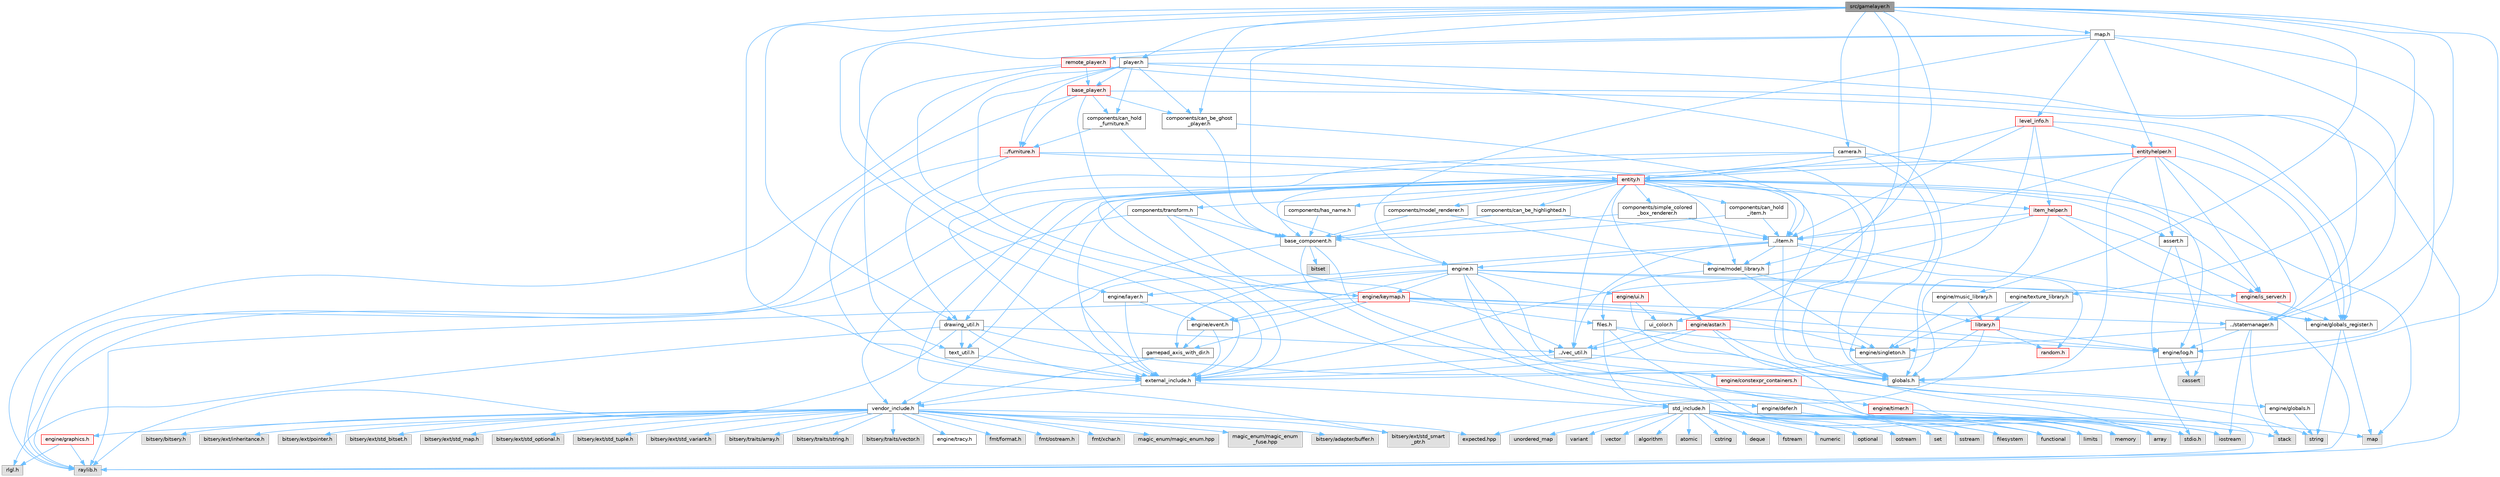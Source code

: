 digraph "src/gamelayer.h"
{
 // LATEX_PDF_SIZE
  bgcolor="transparent";
  edge [fontname=Helvetica,fontsize=10,labelfontname=Helvetica,labelfontsize=10];
  node [fontname=Helvetica,fontsize=10,shape=box,height=0.2,width=0.4];
  Node1 [label="src/gamelayer.h",height=0.2,width=0.4,color="gray40", fillcolor="grey60", style="filled", fontcolor="black",tooltip=" "];
  Node1 -> Node2 [color="steelblue1",style="solid"];
  Node2 [label="components/can_be_ghost\l_player.h",height=0.2,width=0.4,color="grey40", fillcolor="white", style="filled",URL="$d1/d8a/can__be__ghost__player_8h.html",tooltip=" "];
  Node2 -> Node3 [color="steelblue1",style="solid"];
  Node3 [label="../item.h",height=0.2,width=0.4,color="grey40", fillcolor="white", style="filled",URL="$df/d1f/item_8h.html",tooltip=" "];
  Node3 -> Node4 [color="steelblue1",style="solid"];
  Node4 [label="external_include.h",height=0.2,width=0.4,color="grey40", fillcolor="white", style="filled",URL="$d7/daf/external__include_8h.html",tooltip=" "];
  Node4 -> Node5 [color="steelblue1",style="solid"];
  Node5 [label="std_include.h",height=0.2,width=0.4,color="grey40", fillcolor="white", style="filled",URL="$d4/dae/std__include_8h.html",tooltip=" "];
  Node5 -> Node6 [color="steelblue1",style="solid"];
  Node6 [label="stdio.h",height=0.2,width=0.4,color="grey60", fillcolor="#E0E0E0", style="filled",tooltip=" "];
  Node5 -> Node7 [color="steelblue1",style="solid"];
  Node7 [label="algorithm",height=0.2,width=0.4,color="grey60", fillcolor="#E0E0E0", style="filled",tooltip=" "];
  Node5 -> Node8 [color="steelblue1",style="solid"];
  Node8 [label="array",height=0.2,width=0.4,color="grey60", fillcolor="#E0E0E0", style="filled",tooltip=" "];
  Node5 -> Node9 [color="steelblue1",style="solid"];
  Node9 [label="atomic",height=0.2,width=0.4,color="grey60", fillcolor="#E0E0E0", style="filled",tooltip=" "];
  Node5 -> Node10 [color="steelblue1",style="solid"];
  Node10 [label="cstring",height=0.2,width=0.4,color="grey60", fillcolor="#E0E0E0", style="filled",tooltip=" "];
  Node5 -> Node11 [color="steelblue1",style="solid"];
  Node11 [label="deque",height=0.2,width=0.4,color="grey60", fillcolor="#E0E0E0", style="filled",tooltip=" "];
  Node5 -> Node12 [color="steelblue1",style="solid"];
  Node12 [label="filesystem",height=0.2,width=0.4,color="grey60", fillcolor="#E0E0E0", style="filled",tooltip=" "];
  Node5 -> Node13 [color="steelblue1",style="solid"];
  Node13 [label="fstream",height=0.2,width=0.4,color="grey60", fillcolor="#E0E0E0", style="filled",tooltip=" "];
  Node5 -> Node14 [color="steelblue1",style="solid"];
  Node14 [label="functional",height=0.2,width=0.4,color="grey60", fillcolor="#E0E0E0", style="filled",tooltip=" "];
  Node5 -> Node15 [color="steelblue1",style="solid"];
  Node15 [label="iostream",height=0.2,width=0.4,color="grey60", fillcolor="#E0E0E0", style="filled",tooltip=" "];
  Node5 -> Node16 [color="steelblue1",style="solid"];
  Node16 [label="limits",height=0.2,width=0.4,color="grey60", fillcolor="#E0E0E0", style="filled",tooltip=" "];
  Node5 -> Node17 [color="steelblue1",style="solid"];
  Node17 [label="map",height=0.2,width=0.4,color="grey60", fillcolor="#E0E0E0", style="filled",tooltip=" "];
  Node5 -> Node18 [color="steelblue1",style="solid"];
  Node18 [label="memory",height=0.2,width=0.4,color="grey60", fillcolor="#E0E0E0", style="filled",tooltip=" "];
  Node5 -> Node19 [color="steelblue1",style="solid"];
  Node19 [label="numeric",height=0.2,width=0.4,color="grey60", fillcolor="#E0E0E0", style="filled",tooltip=" "];
  Node5 -> Node20 [color="steelblue1",style="solid"];
  Node20 [label="optional",height=0.2,width=0.4,color="grey60", fillcolor="#E0E0E0", style="filled",tooltip=" "];
  Node5 -> Node21 [color="steelblue1",style="solid"];
  Node21 [label="ostream",height=0.2,width=0.4,color="grey60", fillcolor="#E0E0E0", style="filled",tooltip=" "];
  Node5 -> Node22 [color="steelblue1",style="solid"];
  Node22 [label="set",height=0.2,width=0.4,color="grey60", fillcolor="#E0E0E0", style="filled",tooltip=" "];
  Node5 -> Node23 [color="steelblue1",style="solid"];
  Node23 [label="sstream",height=0.2,width=0.4,color="grey60", fillcolor="#E0E0E0", style="filled",tooltip=" "];
  Node5 -> Node24 [color="steelblue1",style="solid"];
  Node24 [label="stack",height=0.2,width=0.4,color="grey60", fillcolor="#E0E0E0", style="filled",tooltip=" "];
  Node5 -> Node25 [color="steelblue1",style="solid"];
  Node25 [label="unordered_map",height=0.2,width=0.4,color="grey60", fillcolor="#E0E0E0", style="filled",tooltip=" "];
  Node5 -> Node26 [color="steelblue1",style="solid"];
  Node26 [label="variant",height=0.2,width=0.4,color="grey60", fillcolor="#E0E0E0", style="filled",tooltip=" "];
  Node5 -> Node27 [color="steelblue1",style="solid"];
  Node27 [label="vector",height=0.2,width=0.4,color="grey60", fillcolor="#E0E0E0", style="filled",tooltip=" "];
  Node4 -> Node28 [color="steelblue1",style="solid"];
  Node28 [label="vendor_include.h",height=0.2,width=0.4,color="grey40", fillcolor="white", style="filled",URL="$d6/dba/vendor__include_8h.html",tooltip=" "];
  Node28 -> Node29 [color="steelblue1",style="solid"];
  Node29 [label="engine/graphics.h",height=0.2,width=0.4,color="red", fillcolor="#FFF0F0", style="filled",URL="$d7/d04/graphics_8h.html",tooltip=" "];
  Node29 -> Node30 [color="steelblue1",style="solid"];
  Node30 [label="raylib.h",height=0.2,width=0.4,color="grey60", fillcolor="#E0E0E0", style="filled",tooltip=" "];
  Node29 -> Node31 [color="steelblue1",style="solid"];
  Node31 [label="rlgl.h",height=0.2,width=0.4,color="grey60", fillcolor="#E0E0E0", style="filled",tooltip=" "];
  Node28 -> Node33 [color="steelblue1",style="solid"];
  Node33 [label="fmt/format.h",height=0.2,width=0.4,color="grey60", fillcolor="#E0E0E0", style="filled",tooltip=" "];
  Node28 -> Node34 [color="steelblue1",style="solid"];
  Node34 [label="fmt/ostream.h",height=0.2,width=0.4,color="grey60", fillcolor="#E0E0E0", style="filled",tooltip=" "];
  Node28 -> Node35 [color="steelblue1",style="solid"];
  Node35 [label="fmt/xchar.h",height=0.2,width=0.4,color="grey60", fillcolor="#E0E0E0", style="filled",tooltip=" "];
  Node28 -> Node36 [color="steelblue1",style="solid"];
  Node36 [label="expected.hpp",height=0.2,width=0.4,color="grey60", fillcolor="#E0E0E0", style="filled",tooltip=" "];
  Node28 -> Node37 [color="steelblue1",style="solid"];
  Node37 [label="magic_enum/magic_enum.hpp",height=0.2,width=0.4,color="grey60", fillcolor="#E0E0E0", style="filled",tooltip=" "];
  Node28 -> Node38 [color="steelblue1",style="solid"];
  Node38 [label="magic_enum/magic_enum\l_fuse.hpp",height=0.2,width=0.4,color="grey60", fillcolor="#E0E0E0", style="filled",tooltip=" "];
  Node28 -> Node39 [color="steelblue1",style="solid"];
  Node39 [label="bitsery/adapter/buffer.h",height=0.2,width=0.4,color="grey60", fillcolor="#E0E0E0", style="filled",tooltip=" "];
  Node28 -> Node40 [color="steelblue1",style="solid"];
  Node40 [label="bitsery/bitsery.h",height=0.2,width=0.4,color="grey60", fillcolor="#E0E0E0", style="filled",tooltip=" "];
  Node28 -> Node41 [color="steelblue1",style="solid"];
  Node41 [label="bitsery/ext/inheritance.h",height=0.2,width=0.4,color="grey60", fillcolor="#E0E0E0", style="filled",tooltip=" "];
  Node28 -> Node42 [color="steelblue1",style="solid"];
  Node42 [label="bitsery/ext/pointer.h",height=0.2,width=0.4,color="grey60", fillcolor="#E0E0E0", style="filled",tooltip=" "];
  Node28 -> Node43 [color="steelblue1",style="solid"];
  Node43 [label="bitsery/ext/std_bitset.h",height=0.2,width=0.4,color="grey60", fillcolor="#E0E0E0", style="filled",tooltip=" "];
  Node28 -> Node44 [color="steelblue1",style="solid"];
  Node44 [label="bitsery/ext/std_map.h",height=0.2,width=0.4,color="grey60", fillcolor="#E0E0E0", style="filled",tooltip=" "];
  Node28 -> Node45 [color="steelblue1",style="solid"];
  Node45 [label="bitsery/ext/std_optional.h",height=0.2,width=0.4,color="grey60", fillcolor="#E0E0E0", style="filled",tooltip=" "];
  Node28 -> Node46 [color="steelblue1",style="solid"];
  Node46 [label="bitsery/ext/std_smart\l_ptr.h",height=0.2,width=0.4,color="grey60", fillcolor="#E0E0E0", style="filled",tooltip=" "];
  Node28 -> Node47 [color="steelblue1",style="solid"];
  Node47 [label="bitsery/ext/std_tuple.h",height=0.2,width=0.4,color="grey60", fillcolor="#E0E0E0", style="filled",tooltip=" "];
  Node28 -> Node48 [color="steelblue1",style="solid"];
  Node48 [label="bitsery/ext/std_variant.h",height=0.2,width=0.4,color="grey60", fillcolor="#E0E0E0", style="filled",tooltip=" "];
  Node28 -> Node49 [color="steelblue1",style="solid"];
  Node49 [label="bitsery/traits/array.h",height=0.2,width=0.4,color="grey60", fillcolor="#E0E0E0", style="filled",tooltip=" "];
  Node28 -> Node50 [color="steelblue1",style="solid"];
  Node50 [label="bitsery/traits/string.h",height=0.2,width=0.4,color="grey60", fillcolor="#E0E0E0", style="filled",tooltip=" "];
  Node28 -> Node51 [color="steelblue1",style="solid"];
  Node51 [label="bitsery/traits/vector.h",height=0.2,width=0.4,color="grey60", fillcolor="#E0E0E0", style="filled",tooltip=" "];
  Node28 -> Node52 [color="steelblue1",style="solid"];
  Node52 [label="engine/tracy.h",height=0.2,width=0.4,color="grey40", fillcolor="white", style="filled",URL="$d6/d15/tracy_8h.html",tooltip=" "];
  Node3 -> Node53 [color="steelblue1",style="solid"];
  Node53 [label="engine.h",height=0.2,width=0.4,color="grey40", fillcolor="white", style="filled",URL="$d1/d55/engine_8h.html",tooltip=" "];
  Node53 -> Node54 [color="steelblue1",style="solid"];
  Node54 [label="engine/constexpr_containers.h",height=0.2,width=0.4,color="red", fillcolor="#FFF0F0", style="filled",URL="$d3/dc4/constexpr__containers_8h.html",tooltip=" "];
  Node54 -> Node8 [color="steelblue1",style="solid"];
  Node53 -> Node57 [color="steelblue1",style="solid"];
  Node57 [label="engine/defer.h",height=0.2,width=0.4,color="grey40", fillcolor="white", style="filled",URL="$db/df4/defer_8h.html",tooltip=" "];
  Node57 -> Node14 [color="steelblue1",style="solid"];
  Node57 -> Node18 [color="steelblue1",style="solid"];
  Node53 -> Node58 [color="steelblue1",style="solid"];
  Node58 [label="engine/event.h",height=0.2,width=0.4,color="grey40", fillcolor="white", style="filled",URL="$dd/d20/event_8h.html",tooltip=" "];
  Node58 -> Node4 [color="steelblue1",style="solid"];
  Node58 -> Node59 [color="steelblue1",style="solid"];
  Node59 [label="gamepad_axis_with_dir.h",height=0.2,width=0.4,color="grey40", fillcolor="white", style="filled",URL="$db/d29/gamepad__axis__with__dir_8h.html",tooltip=" "];
  Node59 -> Node28 [color="steelblue1",style="solid"];
  Node53 -> Node59 [color="steelblue1",style="solid"];
  Node53 -> Node60 [color="steelblue1",style="solid"];
  Node60 [label="engine/globals_register.h",height=0.2,width=0.4,color="grey40", fillcolor="white", style="filled",URL="$db/da1/globals__register_8h.html",tooltip=" "];
  Node60 -> Node17 [color="steelblue1",style="solid"];
  Node60 -> Node61 [color="steelblue1",style="solid"];
  Node61 [label="string",height=0.2,width=0.4,color="grey60", fillcolor="#E0E0E0", style="filled",tooltip=" "];
  Node53 -> Node62 [color="steelblue1",style="solid"];
  Node62 [label="engine/is_server.h",height=0.2,width=0.4,color="red", fillcolor="#FFF0F0", style="filled",URL="$d6/db9/is__server_8h.html",tooltip=" "];
  Node62 -> Node60 [color="steelblue1",style="solid"];
  Node53 -> Node64 [color="steelblue1",style="solid"];
  Node64 [label="engine/keymap.h",height=0.2,width=0.4,color="red", fillcolor="#FFF0F0", style="filled",URL="$da/d9a/keymap_8h.html",tooltip=" "];
  Node64 -> Node30 [color="steelblue1",style="solid"];
  Node64 -> Node66 [color="steelblue1",style="solid"];
  Node66 [label="../statemanager.h",height=0.2,width=0.4,color="grey40", fillcolor="white", style="filled",URL="$d2/d5f/statemanager_8h.html",tooltip=" "];
  Node66 -> Node15 [color="steelblue1",style="solid"];
  Node66 -> Node24 [color="steelblue1",style="solid"];
  Node66 -> Node67 [color="steelblue1",style="solid"];
  Node67 [label="engine/log.h",height=0.2,width=0.4,color="grey40", fillcolor="white", style="filled",URL="$d7/d7f/log_8h.html",tooltip=" "];
  Node67 -> Node68 [color="steelblue1",style="solid"];
  Node68 [label="cassert",height=0.2,width=0.4,color="grey60", fillcolor="#E0E0E0", style="filled",tooltip=" "];
  Node66 -> Node69 [color="steelblue1",style="solid"];
  Node69 [label="engine/singleton.h",height=0.2,width=0.4,color="grey40", fillcolor="white", style="filled",URL="$d4/d0b/singleton_8h.html",tooltip=" "];
  Node64 -> Node74 [color="steelblue1",style="solid"];
  Node74 [label="files.h",height=0.2,width=0.4,color="grey40", fillcolor="white", style="filled",URL="$dd/d20/files_8h.html",tooltip=" "];
  Node74 -> Node12 [color="steelblue1",style="solid"];
  Node74 -> Node14 [color="steelblue1",style="solid"];
  Node74 -> Node61 [color="steelblue1",style="solid"];
  Node74 -> Node69 [color="steelblue1",style="solid"];
  Node64 -> Node58 [color="steelblue1",style="solid"];
  Node64 -> Node59 [color="steelblue1",style="solid"];
  Node64 -> Node67 [color="steelblue1",style="solid"];
  Node64 -> Node69 [color="steelblue1",style="solid"];
  Node53 -> Node75 [color="steelblue1",style="solid"];
  Node75 [label="engine/layer.h",height=0.2,width=0.4,color="grey40", fillcolor="white", style="filled",URL="$d3/d3b/layer_8h.html",tooltip=" "];
  Node75 -> Node4 [color="steelblue1",style="solid"];
  Node75 -> Node58 [color="steelblue1",style="solid"];
  Node53 -> Node76 [color="steelblue1",style="solid"];
  Node76 [label="engine/timer.h",height=0.2,width=0.4,color="red", fillcolor="#FFF0F0", style="filled",URL="$d5/dd0/timer_8h.html",tooltip=" "];
  Node76 -> Node15 [color="steelblue1",style="solid"];
  Node76 -> Node18 [color="steelblue1",style="solid"];
  Node53 -> Node80 [color="steelblue1",style="solid"];
  Node80 [label="engine/ui.h",height=0.2,width=0.4,color="red", fillcolor="#FFF0F0", style="filled",URL="$d9/d3b/ui_8h.html",tooltip=" "];
  Node80 -> Node30 [color="steelblue1",style="solid"];
  Node80 -> Node88 [color="steelblue1",style="solid"];
  Node88 [label="ui_color.h",height=0.2,width=0.4,color="grey40", fillcolor="white", style="filled",URL="$db/d82/ui__color_8h.html",tooltip=" "];
  Node88 -> Node82 [color="steelblue1",style="solid"];
  Node82 [label="../vec_util.h",height=0.2,width=0.4,color="grey40", fillcolor="white", style="filled",URL="$d0/d3f/vec__util_8h.html",tooltip=" "];
  Node82 -> Node4 [color="steelblue1",style="solid"];
  Node82 -> Node83 [color="steelblue1",style="solid"];
  Node83 [label="globals.h",height=0.2,width=0.4,color="grey40", fillcolor="white", style="filled",URL="$d5/d87/globals_8h.html",tooltip=" "];
  Node83 -> Node84 [color="steelblue1",style="solid"];
  Node84 [label="engine/globals.h",height=0.2,width=0.4,color="grey40", fillcolor="white", style="filled",URL="$d4/df4/engine_2globals_8h.html",tooltip=" "];
  Node84 -> Node61 [color="steelblue1",style="solid"];
  Node3 -> Node92 [color="steelblue1",style="solid"];
  Node92 [label="engine/model_library.h",height=0.2,width=0.4,color="grey40", fillcolor="white", style="filled",URL="$d0/dd0/model__library_8h.html",tooltip=" "];
  Node92 -> Node74 [color="steelblue1",style="solid"];
  Node92 -> Node93 [color="steelblue1",style="solid"];
  Node93 [label="library.h",height=0.2,width=0.4,color="red", fillcolor="#FFF0F0", style="filled",URL="$dd/d08/library_8h.html",tooltip=" "];
  Node93 -> Node4 [color="steelblue1",style="solid"];
  Node93 -> Node36 [color="steelblue1",style="solid"];
  Node93 -> Node67 [color="steelblue1",style="solid"];
  Node93 -> Node94 [color="steelblue1",style="solid"];
  Node94 [label="random.h",height=0.2,width=0.4,color="red", fillcolor="#FFF0F0", style="filled",URL="$d1/d79/random_8h.html",tooltip=" "];
  Node92 -> Node69 [color="steelblue1",style="solid"];
  Node3 -> Node94 [color="steelblue1",style="solid"];
  Node3 -> Node83 [color="steelblue1",style="solid"];
  Node3 -> Node30 [color="steelblue1",style="solid"];
  Node3 -> Node82 [color="steelblue1",style="solid"];
  Node2 -> Node105 [color="steelblue1",style="solid"];
  Node105 [label="base_component.h",height=0.2,width=0.4,color="grey40", fillcolor="white", style="filled",URL="$d5/dbb/base__component_8h.html",tooltip=" "];
  Node105 -> Node8 [color="steelblue1",style="solid"];
  Node105 -> Node106 [color="steelblue1",style="solid"];
  Node106 [label="bitset",height=0.2,width=0.4,color="grey60", fillcolor="#E0E0E0", style="filled",tooltip=" "];
  Node105 -> Node18 [color="steelblue1",style="solid"];
  Node105 -> Node28 [color="steelblue1",style="solid"];
  Node1 -> Node107 [color="steelblue1",style="solid"];
  Node107 [label="drawing_util.h",height=0.2,width=0.4,color="grey40", fillcolor="white", style="filled",URL="$df/db6/drawing__util_8h.html",tooltip=" "];
  Node107 -> Node4 [color="steelblue1",style="solid"];
  Node107 -> Node83 [color="steelblue1",style="solid"];
  Node107 -> Node30 [color="steelblue1",style="solid"];
  Node107 -> Node31 [color="steelblue1",style="solid"];
  Node107 -> Node108 [color="steelblue1",style="solid"];
  Node108 [label="text_util.h",height=0.2,width=0.4,color="grey40", fillcolor="white", style="filled",URL="$d4/d78/text__util_8h.html",tooltip=" "];
  Node108 -> Node4 [color="steelblue1",style="solid"];
  Node107 -> Node82 [color="steelblue1",style="solid"];
  Node1 -> Node88 [color="steelblue1",style="solid"];
  Node1 -> Node4 [color="steelblue1",style="solid"];
  Node1 -> Node83 [color="steelblue1",style="solid"];
  Node1 -> Node109 [color="steelblue1",style="solid"];
  Node109 [label="camera.h",height=0.2,width=0.4,color="grey40", fillcolor="white", style="filled",URL="$d7/df6/camera_8h.html",tooltip=" "];
  Node109 -> Node4 [color="steelblue1",style="solid"];
  Node109 -> Node67 [color="steelblue1",style="solid"];
  Node109 -> Node110 [color="steelblue1",style="solid"];
  Node110 [label="entity.h",height=0.2,width=0.4,color="red", fillcolor="#FFF0F0", style="filled",URL="$d8/d83/entity_8h.html",tooltip=" "];
  Node110 -> Node46 [color="steelblue1",style="solid"];
  Node110 -> Node105 [color="steelblue1",style="solid"];
  Node110 -> Node111 [color="steelblue1",style="solid"];
  Node111 [label="components/can_be_highlighted.h",height=0.2,width=0.4,color="grey40", fillcolor="white", style="filled",URL="$db/d75/can__be__highlighted_8h.html",tooltip=" "];
  Node111 -> Node3 [color="steelblue1",style="solid"];
  Node111 -> Node105 [color="steelblue1",style="solid"];
  Node110 -> Node112 [color="steelblue1",style="solid"];
  Node112 [label="components/can_hold\l_item.h",height=0.2,width=0.4,color="grey40", fillcolor="white", style="filled",URL="$dc/d28/can__hold__item_8h.html",tooltip=" "];
  Node112 -> Node3 [color="steelblue1",style="solid"];
  Node112 -> Node105 [color="steelblue1",style="solid"];
  Node110 -> Node113 [color="steelblue1",style="solid"];
  Node113 [label="components/has_name.h",height=0.2,width=0.4,color="grey40", fillcolor="white", style="filled",URL="$df/da4/has__name_8h.html",tooltip=" "];
  Node113 -> Node105 [color="steelblue1",style="solid"];
  Node110 -> Node114 [color="steelblue1",style="solid"];
  Node114 [label="components/model_renderer.h",height=0.2,width=0.4,color="grey40", fillcolor="white", style="filled",URL="$df/df8/model__renderer_8h.html",tooltip=" "];
  Node114 -> Node92 [color="steelblue1",style="solid"];
  Node114 -> Node105 [color="steelblue1",style="solid"];
  Node110 -> Node115 [color="steelblue1",style="solid"];
  Node115 [label="components/simple_colored\l_box_renderer.h",height=0.2,width=0.4,color="grey40", fillcolor="white", style="filled",URL="$d7/d5e/simple__colored__box__renderer_8h.html",tooltip=" "];
  Node115 -> Node3 [color="steelblue1",style="solid"];
  Node115 -> Node105 [color="steelblue1",style="solid"];
  Node110 -> Node116 [color="steelblue1",style="solid"];
  Node116 [label="components/transform.h",height=0.2,width=0.4,color="grey40", fillcolor="white", style="filled",URL="$d2/d80/transform_8h.html",tooltip=" "];
  Node116 -> Node5 [color="steelblue1",style="solid"];
  Node116 -> Node82 [color="steelblue1",style="solid"];
  Node116 -> Node28 [color="steelblue1",style="solid"];
  Node116 -> Node105 [color="steelblue1",style="solid"];
  Node110 -> Node85 [color="steelblue1",style="solid"];
  Node85 [label="assert.h",height=0.2,width=0.4,color="grey40", fillcolor="white", style="filled",URL="$dc/da7/assert_8h.html",tooltip=" "];
  Node85 -> Node6 [color="steelblue1",style="solid"];
  Node85 -> Node68 [color="steelblue1",style="solid"];
  Node110 -> Node4 [color="steelblue1",style="solid"];
  Node110 -> Node8 [color="steelblue1",style="solid"];
  Node110 -> Node17 [color="steelblue1",style="solid"];
  Node110 -> Node107 [color="steelblue1",style="solid"];
  Node110 -> Node117 [color="steelblue1",style="solid"];
  Node117 [label="engine/astar.h",height=0.2,width=0.4,color="red", fillcolor="#FFF0F0", style="filled",URL="$d8/d56/astar_8h.html",tooltip=" "];
  Node117 -> Node16 [color="steelblue1",style="solid"];
  Node117 -> Node4 [color="steelblue1",style="solid"];
  Node117 -> Node83 [color="steelblue1",style="solid"];
  Node117 -> Node82 [color="steelblue1",style="solid"];
  Node117 -> Node67 [color="steelblue1",style="solid"];
  Node110 -> Node62 [color="steelblue1",style="solid"];
  Node110 -> Node92 [color="steelblue1",style="solid"];
  Node110 -> Node83 [color="steelblue1",style="solid"];
  Node110 -> Node3 [color="steelblue1",style="solid"];
  Node110 -> Node118 [color="steelblue1",style="solid"];
  Node118 [label="item_helper.h",height=0.2,width=0.4,color="red", fillcolor="#FFF0F0", style="filled",URL="$d0/d4e/item__helper_8h.html",tooltip=" "];
  Node118 -> Node4 [color="steelblue1",style="solid"];
  Node118 -> Node60 [color="steelblue1",style="solid"];
  Node118 -> Node62 [color="steelblue1",style="solid"];
  Node118 -> Node83 [color="steelblue1",style="solid"];
  Node118 -> Node3 [color="steelblue1",style="solid"];
  Node110 -> Node30 [color="steelblue1",style="solid"];
  Node110 -> Node108 [color="steelblue1",style="solid"];
  Node110 -> Node82 [color="steelblue1",style="solid"];
  Node109 -> Node83 [color="steelblue1",style="solid"];
  Node109 -> Node30 [color="steelblue1",style="solid"];
  Node1 -> Node53 [color="steelblue1",style="solid"];
  Node1 -> Node75 [color="steelblue1",style="solid"];
  Node1 -> Node92 [color="steelblue1",style="solid"];
  Node1 -> Node97 [color="steelblue1",style="solid"];
  Node97 [label="engine/music_library.h",height=0.2,width=0.4,color="grey40", fillcolor="white", style="filled",URL="$dc/d33/music__library_8h.html",tooltip=" "];
  Node97 -> Node93 [color="steelblue1",style="solid"];
  Node97 -> Node69 [color="steelblue1",style="solid"];
  Node1 -> Node100 [color="steelblue1",style="solid"];
  Node100 [label="engine/texture_library.h",height=0.2,width=0.4,color="grey40", fillcolor="white", style="filled",URL="$d5/d33/texture__library_8h.html",tooltip=" "];
  Node100 -> Node93 [color="steelblue1",style="solid"];
  Node100 -> Node69 [color="steelblue1",style="solid"];
  Node1 -> Node120 [color="steelblue1",style="solid"];
  Node120 [label="map.h",height=0.2,width=0.4,color="grey40", fillcolor="white", style="filled",URL="$dc/db7/map_8h.html",tooltip=" "];
  Node120 -> Node53 [color="steelblue1",style="solid"];
  Node120 -> Node67 [color="steelblue1",style="solid"];
  Node120 -> Node4 [color="steelblue1",style="solid"];
  Node120 -> Node121 [color="steelblue1",style="solid"];
  Node121 [label="entityhelper.h",height=0.2,width=0.4,color="red", fillcolor="#FFF0F0", style="filled",URL="$d9/d3c/entityhelper_8h.html",tooltip=" "];
  Node121 -> Node85 [color="steelblue1",style="solid"];
  Node121 -> Node4 [color="steelblue1",style="solid"];
  Node121 -> Node60 [color="steelblue1",style="solid"];
  Node121 -> Node62 [color="steelblue1",style="solid"];
  Node121 -> Node83 [color="steelblue1",style="solid"];
  Node121 -> Node110 [color="steelblue1",style="solid"];
  Node121 -> Node3 [color="steelblue1",style="solid"];
  Node121 -> Node66 [color="steelblue1",style="solid"];
  Node120 -> Node122 [color="steelblue1",style="solid"];
  Node122 [label="level_info.h",height=0.2,width=0.4,color="red", fillcolor="#FFF0F0", style="filled",URL="$d0/d49/level__info_8h.html",tooltip=" "];
  Node122 -> Node60 [color="steelblue1",style="solid"];
  Node122 -> Node88 [color="steelblue1",style="solid"];
  Node122 -> Node110 [color="steelblue1",style="solid"];
  Node122 -> Node121 [color="steelblue1",style="solid"];
  Node122 -> Node3 [color="steelblue1",style="solid"];
  Node122 -> Node118 [color="steelblue1",style="solid"];
  Node120 -> Node150 [color="steelblue1",style="solid"];
  Node150 [label="remote_player.h",height=0.2,width=0.4,color="red", fillcolor="#FFF0F0", style="filled",URL="$d2/d24/remote__player_8h.html",tooltip=" "];
  Node150 -> Node4 [color="steelblue1",style="solid"];
  Node150 -> Node30 [color="steelblue1",style="solid"];
  Node150 -> Node108 [color="steelblue1",style="solid"];
  Node150 -> Node140 [color="steelblue1",style="solid"];
  Node140 [label="base_player.h",height=0.2,width=0.4,color="red", fillcolor="#FFF0F0", style="filled",URL="$d7/dc6/base__player_8h.html",tooltip=" "];
  Node140 -> Node2 [color="steelblue1",style="solid"];
  Node140 -> Node142 [color="steelblue1",style="solid"];
  Node142 [label="components/can_hold\l_furniture.h",height=0.2,width=0.4,color="grey40", fillcolor="white", style="filled",URL="$d6/d76/can__hold__furniture_8h.html",tooltip=" "];
  Node142 -> Node128 [color="steelblue1",style="solid"];
  Node128 [label="../furniture.h",height=0.2,width=0.4,color="red", fillcolor="#FFF0F0", style="filled",URL="$d1/d57/furniture_8h.html",tooltip=" "];
  Node128 -> Node107 [color="steelblue1",style="solid"];
  Node128 -> Node4 [color="steelblue1",style="solid"];
  Node128 -> Node110 [color="steelblue1",style="solid"];
  Node128 -> Node83 [color="steelblue1",style="solid"];
  Node142 -> Node105 [color="steelblue1",style="solid"];
  Node140 -> Node30 [color="steelblue1",style="solid"];
  Node140 -> Node60 [color="steelblue1",style="solid"];
  Node140 -> Node64 [color="steelblue1",style="solid"];
  Node140 -> Node128 [color="steelblue1",style="solid"];
  Node120 -> Node66 [color="steelblue1",style="solid"];
  Node1 -> Node139 [color="steelblue1",style="solid"];
  Node139 [label="player.h",height=0.2,width=0.4,color="grey40", fillcolor="white", style="filled",URL="$d3/d62/player_8h.html",tooltip=" "];
  Node139 -> Node140 [color="steelblue1",style="solid"];
  Node139 -> Node2 [color="steelblue1",style="solid"];
  Node139 -> Node142 [color="steelblue1",style="solid"];
  Node139 -> Node64 [color="steelblue1",style="solid"];
  Node139 -> Node83 [color="steelblue1",style="solid"];
  Node139 -> Node30 [color="steelblue1",style="solid"];
  Node139 -> Node66 [color="steelblue1",style="solid"];
  Node139 -> Node128 [color="steelblue1",style="solid"];
  Node1 -> Node66 [color="steelblue1",style="solid"];
}
